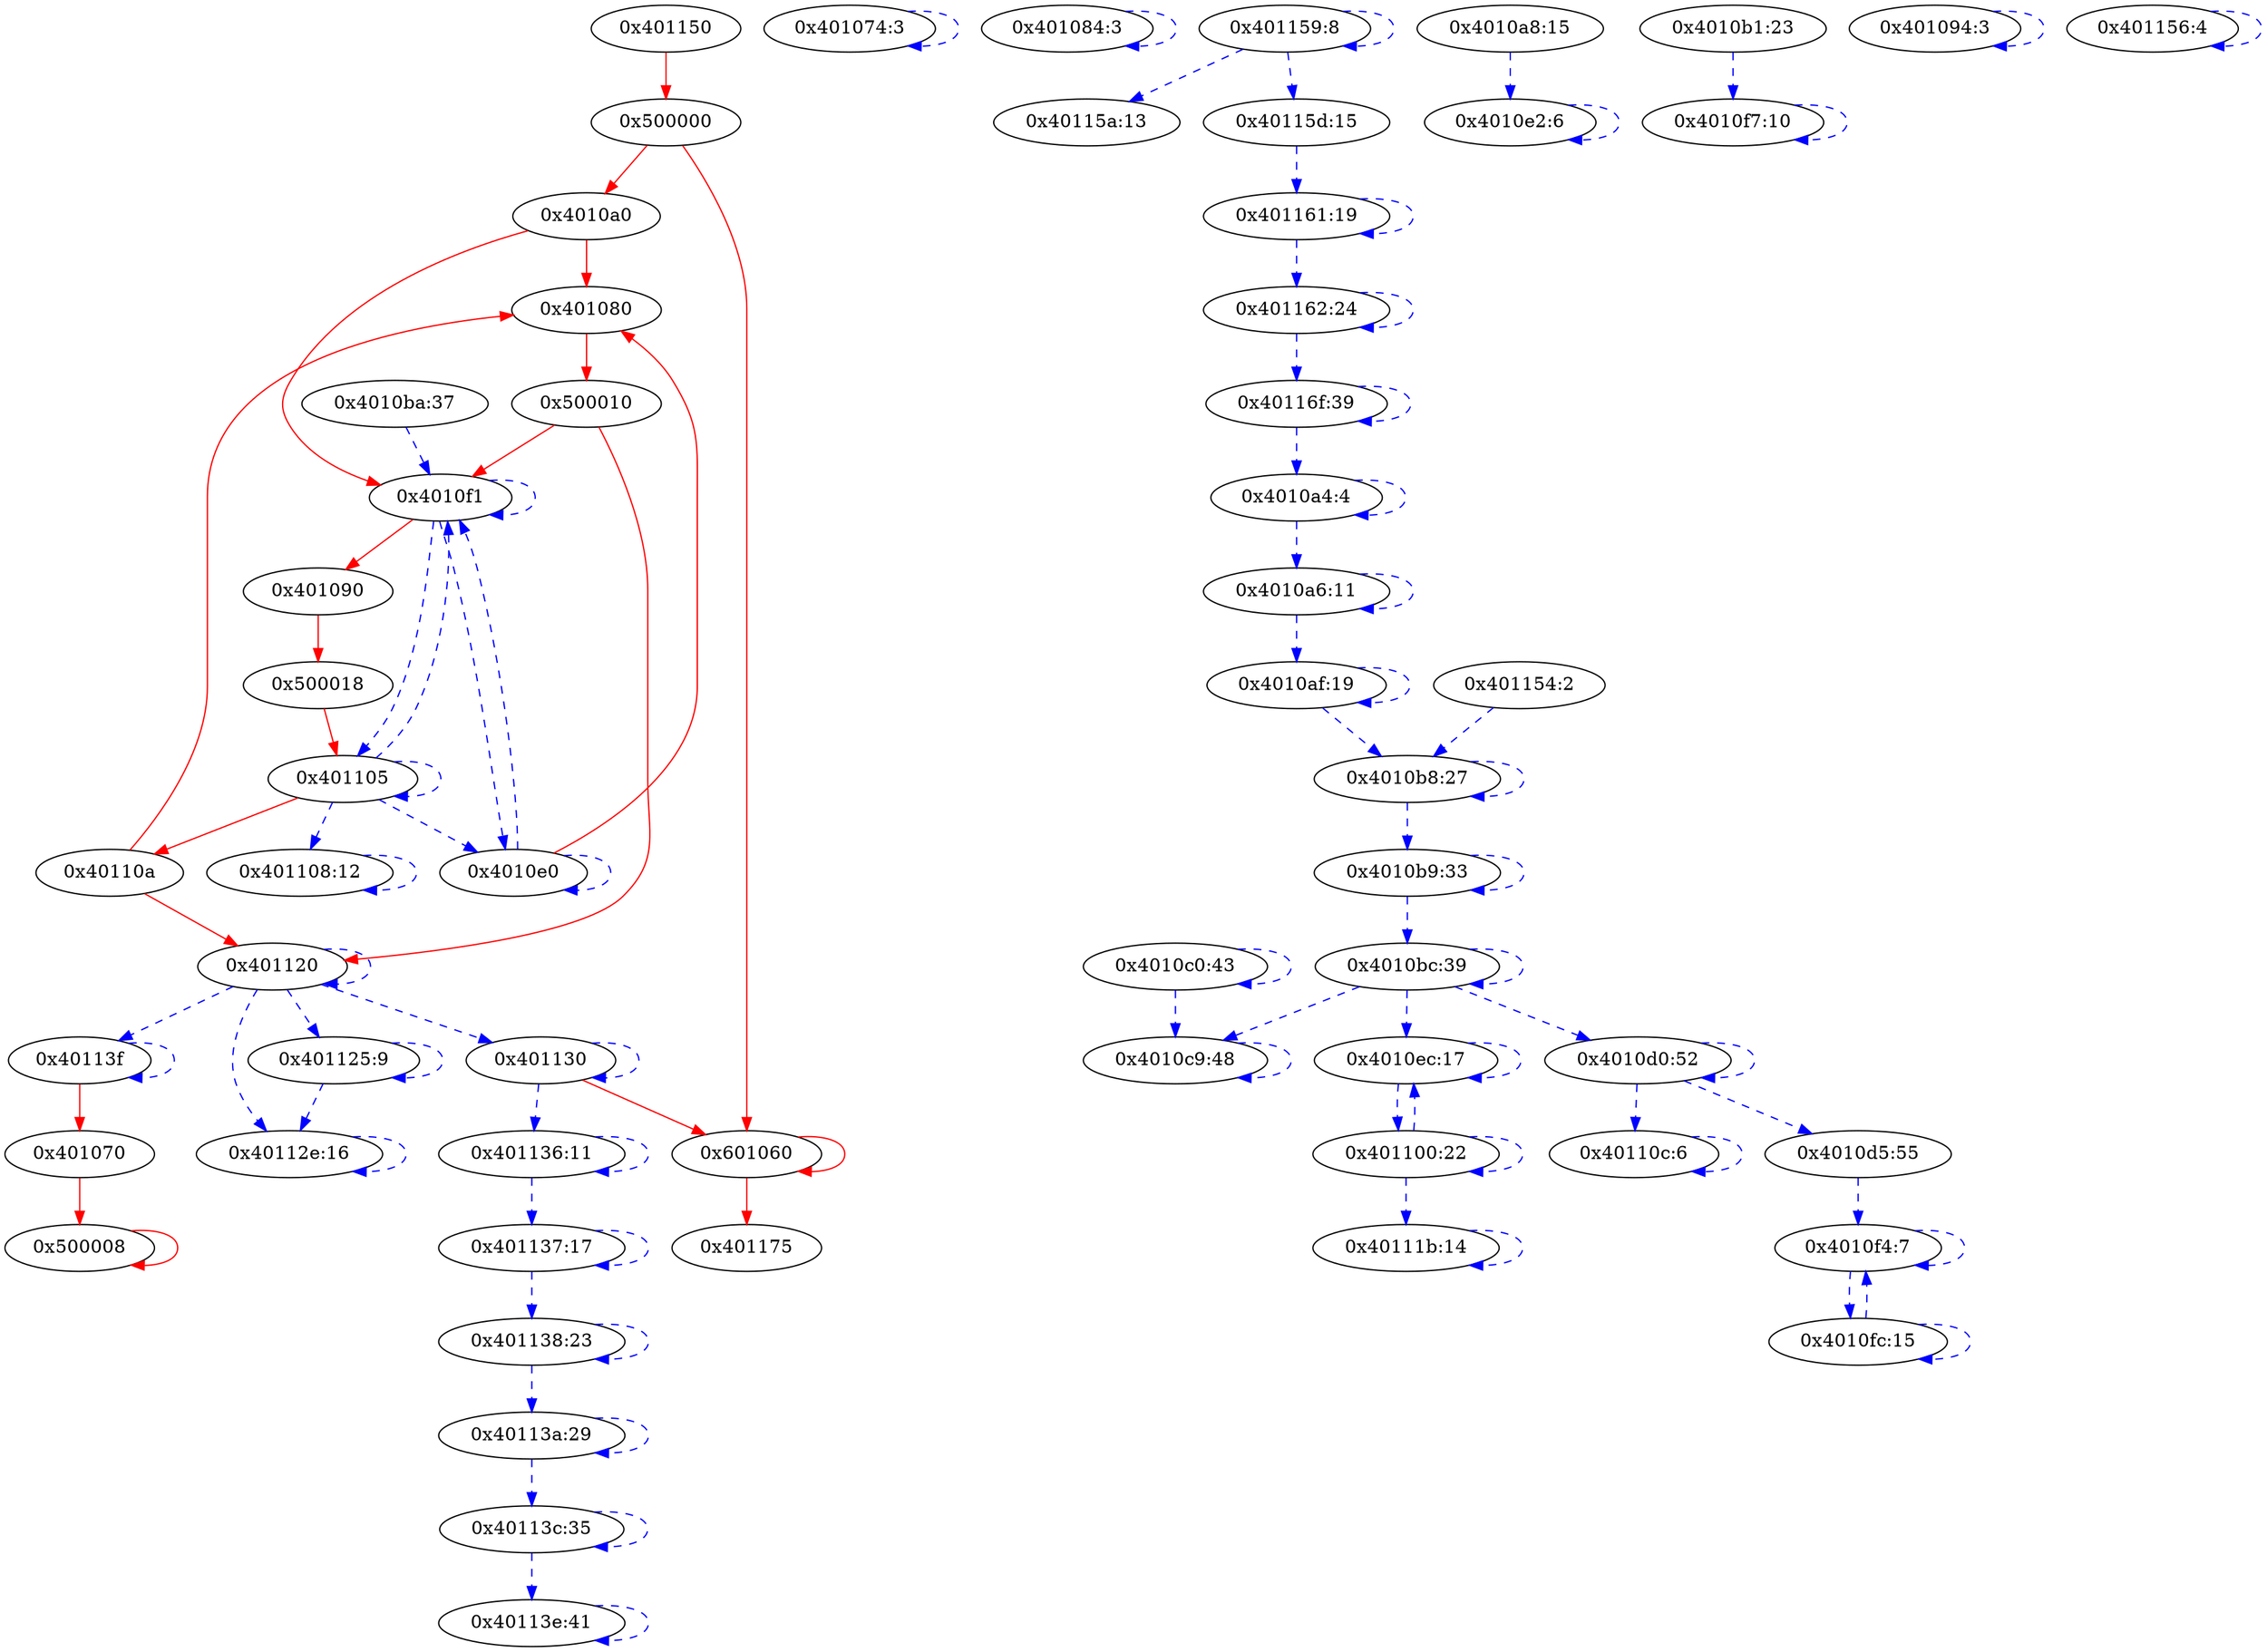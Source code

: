 digraph {
401150 [label="0x401150"];
500000 [label="0x500000"];
"4010a0" [label="0x4010a0"];
401080 [label="0x401080"];
500010 [label="0x500010"];
"4010f1" [label="0x4010f1"];
401090 [label="0x401090"];
500018 [label="0x500018"];
401105 [label="0x401105"];
"4010e0" [label="0x4010e0"];
"40110a" [label="0x40110a"];
601060 [label="0x601060"];
401120 [label="0x401120"];
401130 [label="0x401130"];
"40113f" [label="0x40113f"];
401070 [label="0x401070"];
500008 [label="0x500008"];
401175 [label="0x401175"];
401074 [label="0x401074:3"];
401084 [label="0x401084:3"];
401125 [label="0x401125:9"];
"40112e" [label="0x40112e:16"];
401136 [label="0x401136:11"];
401137 [label="0x401137:17"];
401138 [label="0x401138:23"];
"40113a" [label="0x40113a:29"];
"40113c" [label="0x40113c:35"];
"40113e" [label="0x40113e:41"];
"40110c" [label="0x40110c:6"];
"40111b" [label="0x40111b:14"];
"4010e2" [label="0x4010e2:6"];
"4010ec" [label="0x4010ec:17"];
401100 [label="0x401100:22"];
"4010f4" [label="0x4010f4:7"];
"4010fc" [label="0x4010fc:15"];
"4010f7" [label="0x4010f7:10"];
401094 [label="0x401094:3"];
401108 [label="0x401108:12"];
"4010a4" [label="0x4010a4:4"];
"4010a6" [label="0x4010a6:11"];
"4010af" [label="0x4010af:19"];
"4010b8" [label="0x4010b8:27"];
"4010b9" [label="0x4010b9:33"];
"4010bc" [label="0x4010bc:39"];
"4010c9" [label="0x4010c9:48"];
"4010d0" [label="0x4010d0:52"];
"4010c0" [label="0x4010c0:43"];
"4010d5" [label="0x4010d5:55"];
"4010ba" [label="0x4010ba:37"];
"4010b1" [label="0x4010b1:23"];
"4010a8" [label="0x4010a8:15"];
401156 [label="0x401156:4"];
401159 [label="0x401159:8"];
"40115a" [label="0x40115a:13"];
"40115d" [label="0x40115d:15"];
401161 [label="0x401161:19"];
401162 [label="0x401162:24"];
"40116f" [label="0x40116f:39"];
401154 [label="0x401154:2"];
401150 -> 500000 [type=control, color=red, style=solid];
500000 -> "4010a0" [type=control, color=red, style=solid];
500000 -> 601060 [type=control, color=red, style=solid];
"4010a0" -> 401080 [type=control, color=red, style=solid];
"4010a0" -> "4010f1" [type=control, color=red, style=solid];
401080 -> 500010 [type=control, color=red, style=solid];
500010 -> "4010f1" [type=control, color=red, style=solid];
500010 -> 401120 [type=control, color=red, style=solid];
"4010f1" -> 401090 [type=control, color=red, style=solid];
"4010f1" -> 401105 [type=data, color=blue, style=dashed];
"4010f1" -> "4010f1" [type=data, color=blue, style=dashed];
"4010f1" -> "4010e0" [type=data, color=blue, style=dashed];
401090 -> 500018 [type=control, color=red, style=solid];
500018 -> 401105 [type=control, color=red, style=solid];
401105 -> "4010e0" [type=data, color=blue, style=dashed];
401105 -> "40110a" [type=control, color=red, style=solid];
401105 -> 401105 [type=data, color=blue, style=dashed];
401105 -> "4010f1" [type=data, color=blue, style=dashed];
401105 -> 401108 [type=data, color=blue, style=dashed];
"4010e0" -> 401080 [type=control, color=red, style=solid];
"4010e0" -> "4010f1" [type=data, color=blue, style=dashed];
"4010e0" -> "4010e0" [type=data, color=blue, style=dashed];
"40110a" -> 401080 [type=control, color=red, style=solid];
"40110a" -> 401120 [type=control, color=red, style=solid];
601060 -> 601060 [type=control, color=red, style=solid];
601060 -> 401175 [type=control, color=red, style=solid];
401120 -> 401130 [type=data, color=blue, style=dashed];
401120 -> "40113f" [type=data, color=blue, style=dashed];
401120 -> 401120 [type=data, color=blue, style=dashed];
401120 -> 401125 [type=data, color=blue, style=dashed];
401120 -> "40112e" [type=data, color=blue, style=dashed];
401130 -> 601060 [type=control, color=red, style=solid];
401130 -> 401130 [type=data, color=blue, style=dashed];
401130 -> 401136 [type=data, color=blue, style=dashed];
"40113f" -> 401070 [type=control, color=red, style=solid];
"40113f" -> "40113f" [type=data, color=blue, style=dashed];
401070 -> 500008 [type=control, color=red, style=solid];
500008 -> 500008 [type=control, color=red, style=solid];
401074 -> 401074 [type=data, color=blue, style=dashed];
401084 -> 401084 [type=data, color=blue, style=dashed];
401125 -> 401125 [type=data, color=blue, style=dashed];
401125 -> "40112e" [type=data, color=blue, style=dashed];
"40112e" -> "40112e" [type=data, color=blue, style=dashed];
401136 -> 401136 [type=data, color=blue, style=dashed];
401136 -> 401137 [type=data, color=blue, style=dashed];
401137 -> 401137 [type=data, color=blue, style=dashed];
401137 -> 401138 [type=data, color=blue, style=dashed];
401138 -> 401138 [type=data, color=blue, style=dashed];
401138 -> "40113a" [type=data, color=blue, style=dashed];
"40113a" -> "40113a" [type=data, color=blue, style=dashed];
"40113a" -> "40113c" [type=data, color=blue, style=dashed];
"40113c" -> "40113c" [type=data, color=blue, style=dashed];
"40113c" -> "40113e" [type=data, color=blue, style=dashed];
"40113e" -> "40113e" [type=data, color=blue, style=dashed];
"40110c" -> "40110c" [type=data, color=blue, style=dashed];
"40111b" -> "40111b" [type=data, color=blue, style=dashed];
"4010e2" -> "4010e2" [type=data, color=blue, style=dashed];
"4010ec" -> "4010ec" [type=data, color=blue, style=dashed];
"4010ec" -> 401100 [type=data, color=blue, style=dashed];
401100 -> 401100 [type=data, color=blue, style=dashed];
401100 -> "40111b" [type=data, color=blue, style=dashed];
401100 -> "4010ec" [type=data, color=blue, style=dashed];
"4010f4" -> "4010f4" [type=data, color=blue, style=dashed];
"4010f4" -> "4010fc" [type=data, color=blue, style=dashed];
"4010fc" -> "4010fc" [type=data, color=blue, style=dashed];
"4010fc" -> "4010f4" [type=data, color=blue, style=dashed];
"4010f7" -> "4010f7" [type=data, color=blue, style=dashed];
401094 -> 401094 [type=data, color=blue, style=dashed];
401108 -> 401108 [type=data, color=blue, style=dashed];
"4010a4" -> "4010a4" [type=data, color=blue, style=dashed];
"4010a4" -> "4010a6" [type=data, color=blue, style=dashed];
"4010a6" -> "4010a6" [type=data, color=blue, style=dashed];
"4010a6" -> "4010af" [type=data, color=blue, style=dashed];
"4010af" -> "4010af" [type=data, color=blue, style=dashed];
"4010af" -> "4010b8" [type=data, color=blue, style=dashed];
"4010b8" -> "4010b8" [type=data, color=blue, style=dashed];
"4010b8" -> "4010b9" [type=data, color=blue, style=dashed];
"4010b9" -> "4010b9" [type=data, color=blue, style=dashed];
"4010b9" -> "4010bc" [type=data, color=blue, style=dashed];
"4010bc" -> "4010bc" [type=data, color=blue, style=dashed];
"4010bc" -> "4010c9" [type=data, color=blue, style=dashed];
"4010bc" -> "4010d0" [type=data, color=blue, style=dashed];
"4010bc" -> "4010ec" [type=data, color=blue, style=dashed];
"4010c9" -> "4010c9" [type=data, color=blue, style=dashed];
"4010d0" -> "4010d0" [type=data, color=blue, style=dashed];
"4010d0" -> "4010d5" [type=data, color=blue, style=dashed];
"4010d0" -> "40110c" [type=data, color=blue, style=dashed];
"4010c0" -> "4010c0" [type=data, color=blue, style=dashed];
"4010c0" -> "4010c9" [type=data, color=blue, style=dashed];
"4010d5" -> "4010f4" [type=data, color=blue, style=dashed];
"4010ba" -> "4010f1" [type=data, color=blue, style=dashed];
"4010b1" -> "4010f7" [type=data, color=blue, style=dashed];
"4010a8" -> "4010e2" [type=data, color=blue, style=dashed];
401156 -> 401156 [type=data, color=blue, style=dashed];
401159 -> 401159 [type=data, color=blue, style=dashed];
401159 -> "40115a" [type=data, color=blue, style=dashed];
401159 -> "40115d" [type=data, color=blue, style=dashed];
"40115d" -> 401161 [type=data, color=blue, style=dashed];
401161 -> 401161 [type=data, color=blue, style=dashed];
401161 -> 401162 [type=data, color=blue, style=dashed];
401162 -> 401162 [type=data, color=blue, style=dashed];
401162 -> "40116f" [type=data, color=blue, style=dashed];
"40116f" -> "40116f" [type=data, color=blue, style=dashed];
"40116f" -> "4010a4" [type=data, color=blue, style=dashed];
401154 -> "4010b8" [type=data, color=blue, style=dashed];
}
